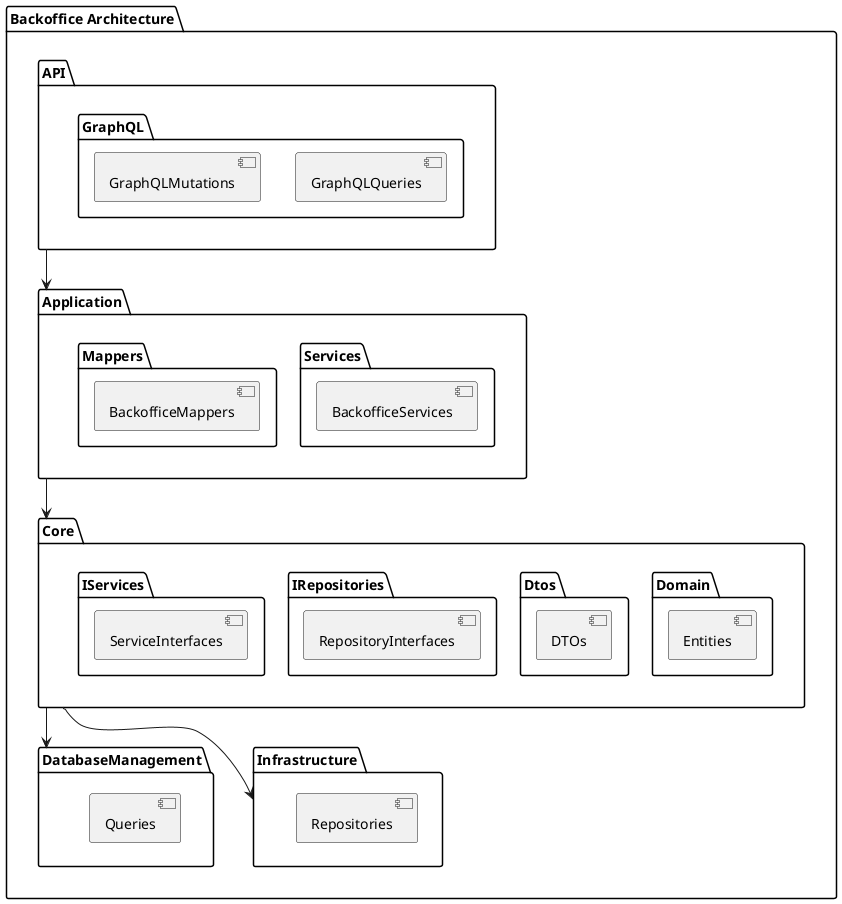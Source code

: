 @startuml

package "Backoffice Architecture" {
    package "API"{
        package "GraphQL"{
            [GraphQLQueries]
            [GraphQLMutations]
        }
    }
    package "Application" {
        package "Services"{
            [BackofficeServices]
        }
        package "Mappers"{
            [BackofficeMappers]
        }
    }
    package "Core" {
        package "Domain"{
            [Entities]
        }
        package "Dtos"{
            [DTOs]
        }
        package "IRepositories"{
            [RepositoryInterfaces]
        }
        package "IServices"{
            [ServiceInterfaces]
        }
    }
    package "DatabaseManagement"{
        [Queries]
    }
    package "Infrastructure"{
        [Repositories]
    }
    API --> Application
    Application --> Core
    Core --> DatabaseManagement
    Core --> Infrastructure
}

@enduml
